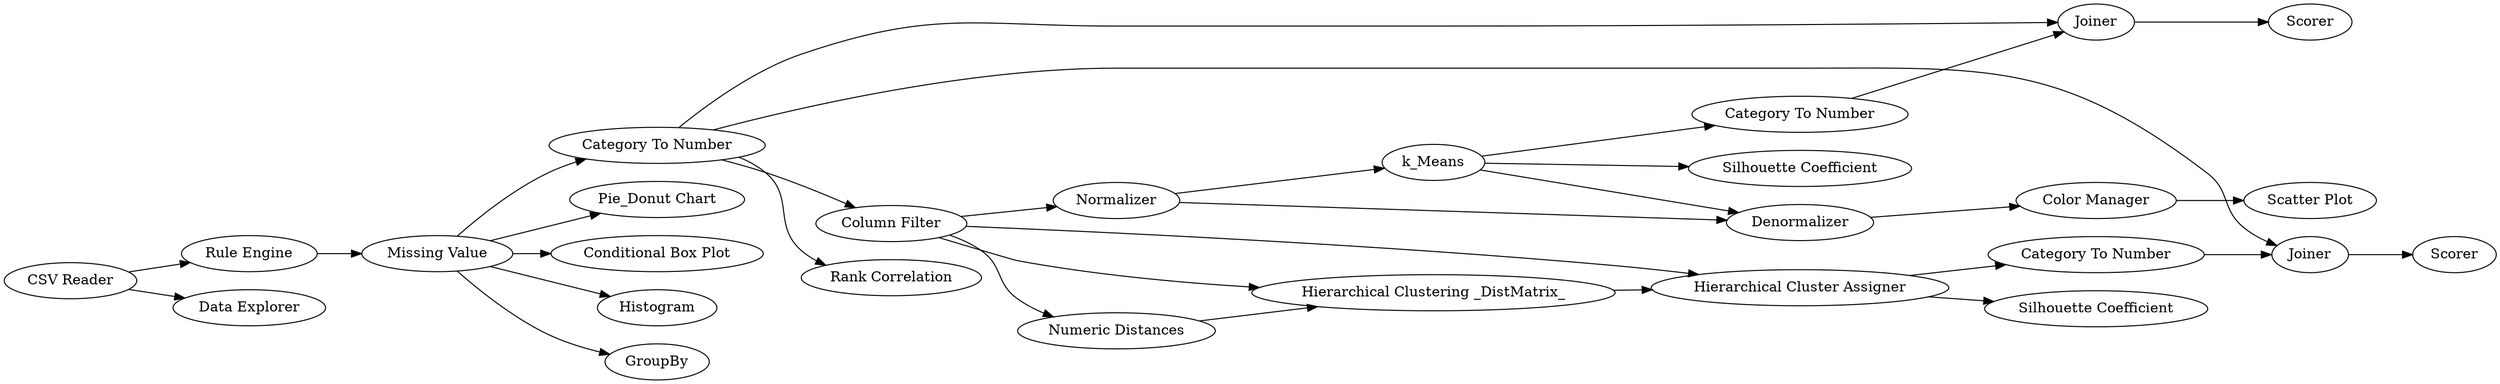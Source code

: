 digraph {
	84 -> 88
	4 -> 5
	5 -> 17
	4 -> 55
	52 -> 55
	55 -> 65
	89 -> 84
	1 -> 72
	6 -> 89
	3 -> 67
	1 -> 2
	4 -> 76
	17 -> 18
	4 -> 78
	76 -> 77
	72 -> 3
	5 -> 18
	19 -> 17
	18 -> 49
	6 -> 84
	89 -> 75
	3 -> 74
	18 -> 52
	89 -> 90
	75 -> 76
	88 -> 87
	3 -> 68
	3 -> 71
	3 -> 4
	5 -> 6
	5 -> 19
	55 [label=Joiner]
	89 [label=k_Means]
	18 [label="Hierarchical Cluster Assigner"]
	74 [label="Conditional Box Plot"]
	17 [label="Hierarchical Clustering _DistMatrix_"]
	3 [label="Missing Value"]
	19 [label="Numeric Distances"]
	78 [label="Rank Correlation"]
	84 [label=Denormalizer]
	49 [label="Silhouette Coefficient"]
	6 [label=Normalizer]
	75 [label="Category To Number"]
	1 [label="CSV Reader"]
	90 [label="Silhouette Coefficient"]
	68 [label=Histogram]
	87 [label="Scatter Plot"]
	67 [label="Pie_Donut Chart"]
	72 [label="Rule Engine"]
	4 [label="Category To Number"]
	76 [label=Joiner]
	77 [label=Scorer]
	5 [label="Column Filter"]
	71 [label=GroupBy]
	65 [label=Scorer]
	88 [label="Color Manager"]
	52 [label="Category To Number"]
	2 [label="Data Explorer"]
	rankdir=LR
}
